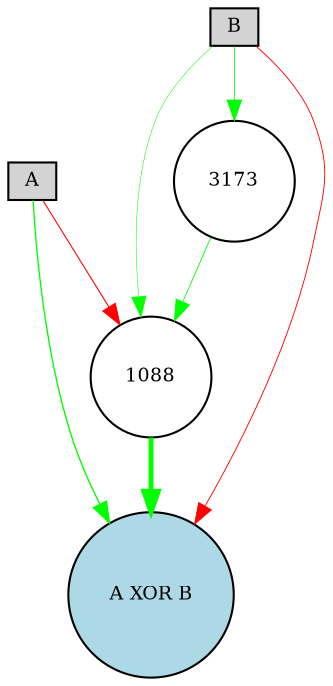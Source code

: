 digraph {
	node [fontsize=9 height=0.2 shape=circle width=0.2]
	A [fillcolor=lightgray shape=box style=filled]
	B [fillcolor=lightgray shape=box style=filled]
	"A XOR B" [fillcolor=lightblue style=filled]
	1088 [fillcolor=white style=filled]
	3173 [fillcolor=white style=filled]
	1088 -> "A XOR B" [color=green penwidth=2.323569169716533 style=solid]
	A -> "A XOR B" [color=green penwidth=0.6464101515160695 style=solid]
	3173 -> 1088 [color=green penwidth=0.41012982862752867 style=solid]
	B -> 3173 [color=green penwidth=0.38548716998700927 style=solid]
	B -> 1088 [color=green penwidth=0.24891856745751487 style=solid]
	B -> "A XOR B" [color=red penwidth=0.4326766458894885 style=solid]
	A -> 1088 [color=red penwidth=0.5179810446431039 style=solid]
}
